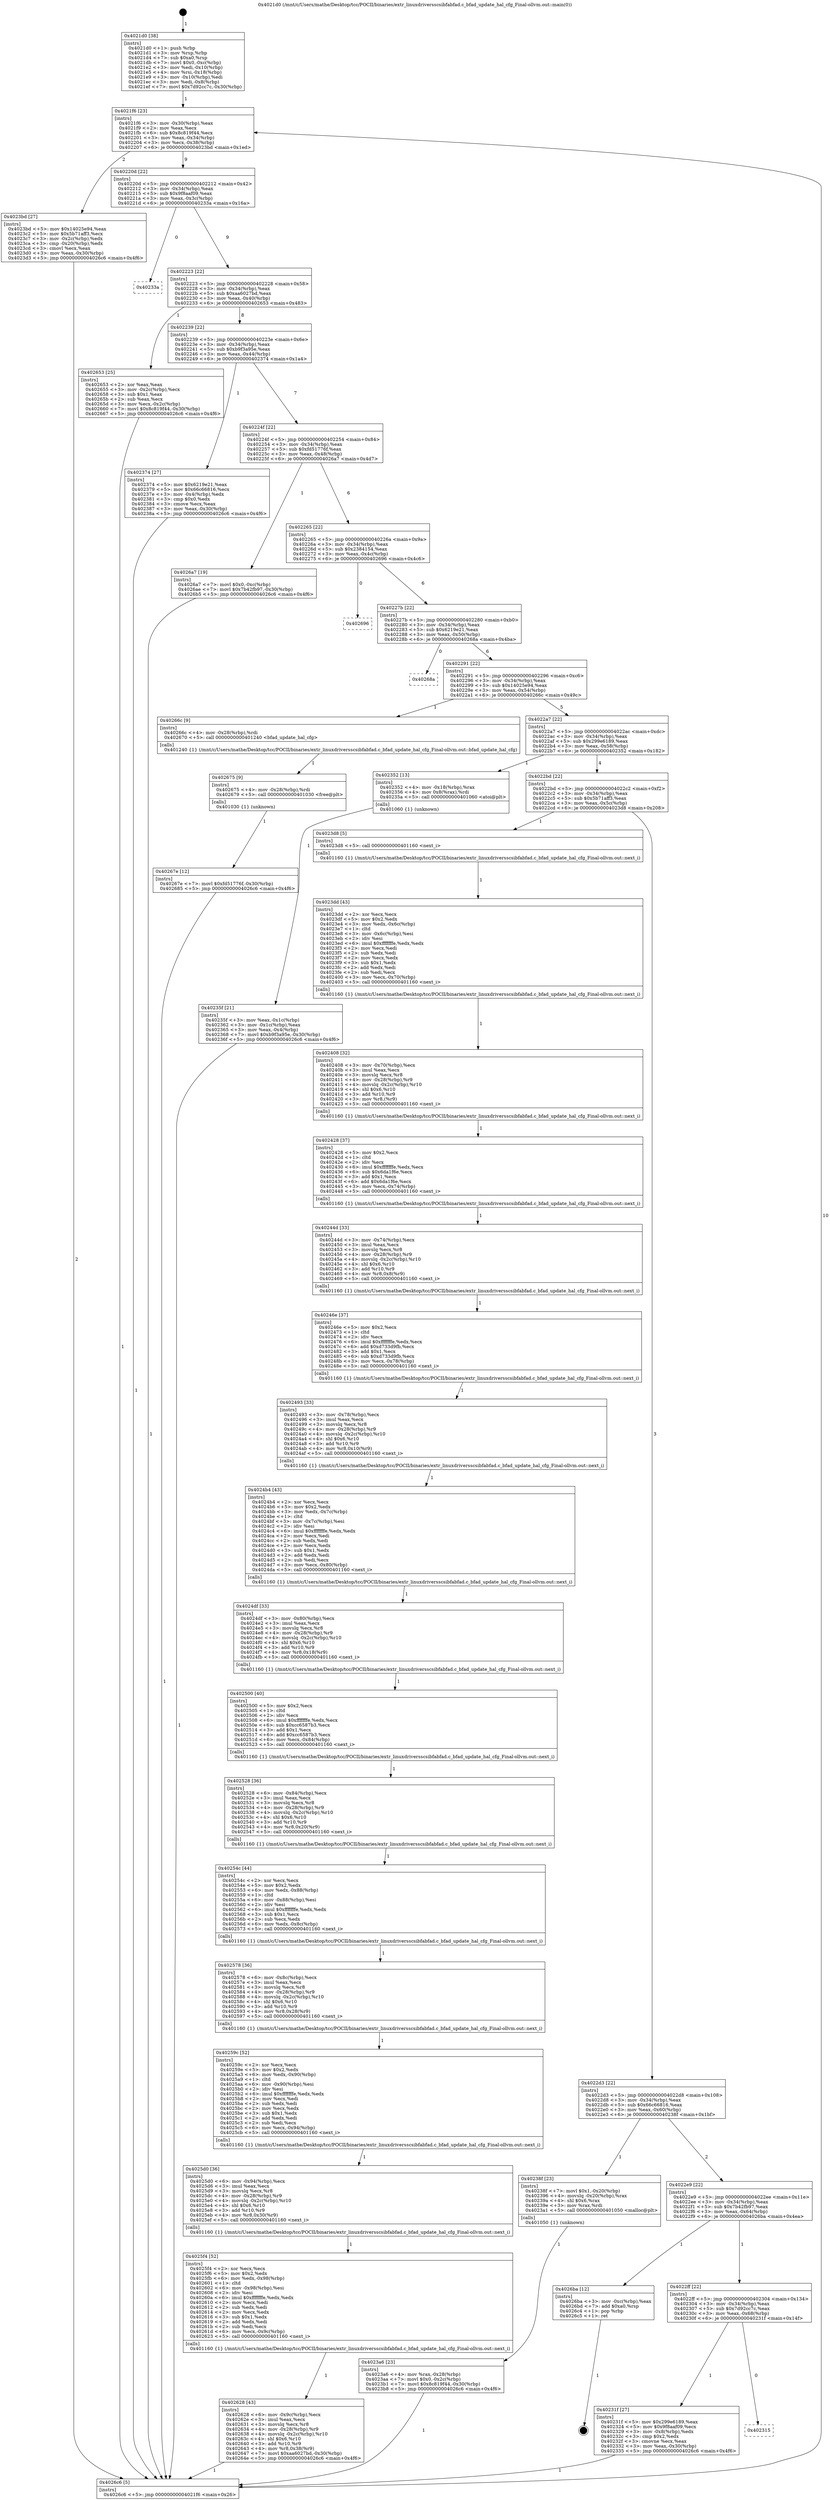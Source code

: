 digraph "0x4021d0" {
  label = "0x4021d0 (/mnt/c/Users/mathe/Desktop/tcc/POCII/binaries/extr_linuxdriversscsibfabfad.c_bfad_update_hal_cfg_Final-ollvm.out::main(0))"
  labelloc = "t"
  node[shape=record]

  Entry [label="",width=0.3,height=0.3,shape=circle,fillcolor=black,style=filled]
  "0x4021f6" [label="{
     0x4021f6 [23]\l
     | [instrs]\l
     &nbsp;&nbsp;0x4021f6 \<+3\>: mov -0x30(%rbp),%eax\l
     &nbsp;&nbsp;0x4021f9 \<+2\>: mov %eax,%ecx\l
     &nbsp;&nbsp;0x4021fb \<+6\>: sub $0x8c819f44,%ecx\l
     &nbsp;&nbsp;0x402201 \<+3\>: mov %eax,-0x34(%rbp)\l
     &nbsp;&nbsp;0x402204 \<+3\>: mov %ecx,-0x38(%rbp)\l
     &nbsp;&nbsp;0x402207 \<+6\>: je 00000000004023bd \<main+0x1ed\>\l
  }"]
  "0x4023bd" [label="{
     0x4023bd [27]\l
     | [instrs]\l
     &nbsp;&nbsp;0x4023bd \<+5\>: mov $0x14025e94,%eax\l
     &nbsp;&nbsp;0x4023c2 \<+5\>: mov $0x5b71aff3,%ecx\l
     &nbsp;&nbsp;0x4023c7 \<+3\>: mov -0x2c(%rbp),%edx\l
     &nbsp;&nbsp;0x4023ca \<+3\>: cmp -0x20(%rbp),%edx\l
     &nbsp;&nbsp;0x4023cd \<+3\>: cmovl %ecx,%eax\l
     &nbsp;&nbsp;0x4023d0 \<+3\>: mov %eax,-0x30(%rbp)\l
     &nbsp;&nbsp;0x4023d3 \<+5\>: jmp 00000000004026c6 \<main+0x4f6\>\l
  }"]
  "0x40220d" [label="{
     0x40220d [22]\l
     | [instrs]\l
     &nbsp;&nbsp;0x40220d \<+5\>: jmp 0000000000402212 \<main+0x42\>\l
     &nbsp;&nbsp;0x402212 \<+3\>: mov -0x34(%rbp),%eax\l
     &nbsp;&nbsp;0x402215 \<+5\>: sub $0x9f8aaf09,%eax\l
     &nbsp;&nbsp;0x40221a \<+3\>: mov %eax,-0x3c(%rbp)\l
     &nbsp;&nbsp;0x40221d \<+6\>: je 000000000040233a \<main+0x16a\>\l
  }"]
  Exit [label="",width=0.3,height=0.3,shape=circle,fillcolor=black,style=filled,peripheries=2]
  "0x40233a" [label="{
     0x40233a\l
  }", style=dashed]
  "0x402223" [label="{
     0x402223 [22]\l
     | [instrs]\l
     &nbsp;&nbsp;0x402223 \<+5\>: jmp 0000000000402228 \<main+0x58\>\l
     &nbsp;&nbsp;0x402228 \<+3\>: mov -0x34(%rbp),%eax\l
     &nbsp;&nbsp;0x40222b \<+5\>: sub $0xaa6027bd,%eax\l
     &nbsp;&nbsp;0x402230 \<+3\>: mov %eax,-0x40(%rbp)\l
     &nbsp;&nbsp;0x402233 \<+6\>: je 0000000000402653 \<main+0x483\>\l
  }"]
  "0x40267e" [label="{
     0x40267e [12]\l
     | [instrs]\l
     &nbsp;&nbsp;0x40267e \<+7\>: movl $0xfd51776f,-0x30(%rbp)\l
     &nbsp;&nbsp;0x402685 \<+5\>: jmp 00000000004026c6 \<main+0x4f6\>\l
  }"]
  "0x402653" [label="{
     0x402653 [25]\l
     | [instrs]\l
     &nbsp;&nbsp;0x402653 \<+2\>: xor %eax,%eax\l
     &nbsp;&nbsp;0x402655 \<+3\>: mov -0x2c(%rbp),%ecx\l
     &nbsp;&nbsp;0x402658 \<+3\>: sub $0x1,%eax\l
     &nbsp;&nbsp;0x40265b \<+2\>: sub %eax,%ecx\l
     &nbsp;&nbsp;0x40265d \<+3\>: mov %ecx,-0x2c(%rbp)\l
     &nbsp;&nbsp;0x402660 \<+7\>: movl $0x8c819f44,-0x30(%rbp)\l
     &nbsp;&nbsp;0x402667 \<+5\>: jmp 00000000004026c6 \<main+0x4f6\>\l
  }"]
  "0x402239" [label="{
     0x402239 [22]\l
     | [instrs]\l
     &nbsp;&nbsp;0x402239 \<+5\>: jmp 000000000040223e \<main+0x6e\>\l
     &nbsp;&nbsp;0x40223e \<+3\>: mov -0x34(%rbp),%eax\l
     &nbsp;&nbsp;0x402241 \<+5\>: sub $0xb9f3a95e,%eax\l
     &nbsp;&nbsp;0x402246 \<+3\>: mov %eax,-0x44(%rbp)\l
     &nbsp;&nbsp;0x402249 \<+6\>: je 0000000000402374 \<main+0x1a4\>\l
  }"]
  "0x402675" [label="{
     0x402675 [9]\l
     | [instrs]\l
     &nbsp;&nbsp;0x402675 \<+4\>: mov -0x28(%rbp),%rdi\l
     &nbsp;&nbsp;0x402679 \<+5\>: call 0000000000401030 \<free@plt\>\l
     | [calls]\l
     &nbsp;&nbsp;0x401030 \{1\} (unknown)\l
  }"]
  "0x402374" [label="{
     0x402374 [27]\l
     | [instrs]\l
     &nbsp;&nbsp;0x402374 \<+5\>: mov $0x6219e21,%eax\l
     &nbsp;&nbsp;0x402379 \<+5\>: mov $0x66c66816,%ecx\l
     &nbsp;&nbsp;0x40237e \<+3\>: mov -0x4(%rbp),%edx\l
     &nbsp;&nbsp;0x402381 \<+3\>: cmp $0x0,%edx\l
     &nbsp;&nbsp;0x402384 \<+3\>: cmove %ecx,%eax\l
     &nbsp;&nbsp;0x402387 \<+3\>: mov %eax,-0x30(%rbp)\l
     &nbsp;&nbsp;0x40238a \<+5\>: jmp 00000000004026c6 \<main+0x4f6\>\l
  }"]
  "0x40224f" [label="{
     0x40224f [22]\l
     | [instrs]\l
     &nbsp;&nbsp;0x40224f \<+5\>: jmp 0000000000402254 \<main+0x84\>\l
     &nbsp;&nbsp;0x402254 \<+3\>: mov -0x34(%rbp),%eax\l
     &nbsp;&nbsp;0x402257 \<+5\>: sub $0xfd51776f,%eax\l
     &nbsp;&nbsp;0x40225c \<+3\>: mov %eax,-0x48(%rbp)\l
     &nbsp;&nbsp;0x40225f \<+6\>: je 00000000004026a7 \<main+0x4d7\>\l
  }"]
  "0x402628" [label="{
     0x402628 [43]\l
     | [instrs]\l
     &nbsp;&nbsp;0x402628 \<+6\>: mov -0x9c(%rbp),%ecx\l
     &nbsp;&nbsp;0x40262e \<+3\>: imul %eax,%ecx\l
     &nbsp;&nbsp;0x402631 \<+3\>: movslq %ecx,%r8\l
     &nbsp;&nbsp;0x402634 \<+4\>: mov -0x28(%rbp),%r9\l
     &nbsp;&nbsp;0x402638 \<+4\>: movslq -0x2c(%rbp),%r10\l
     &nbsp;&nbsp;0x40263c \<+4\>: shl $0x6,%r10\l
     &nbsp;&nbsp;0x402640 \<+3\>: add %r10,%r9\l
     &nbsp;&nbsp;0x402643 \<+4\>: mov %r8,0x38(%r9)\l
     &nbsp;&nbsp;0x402647 \<+7\>: movl $0xaa6027bd,-0x30(%rbp)\l
     &nbsp;&nbsp;0x40264e \<+5\>: jmp 00000000004026c6 \<main+0x4f6\>\l
  }"]
  "0x4026a7" [label="{
     0x4026a7 [19]\l
     | [instrs]\l
     &nbsp;&nbsp;0x4026a7 \<+7\>: movl $0x0,-0xc(%rbp)\l
     &nbsp;&nbsp;0x4026ae \<+7\>: movl $0x7b42fb97,-0x30(%rbp)\l
     &nbsp;&nbsp;0x4026b5 \<+5\>: jmp 00000000004026c6 \<main+0x4f6\>\l
  }"]
  "0x402265" [label="{
     0x402265 [22]\l
     | [instrs]\l
     &nbsp;&nbsp;0x402265 \<+5\>: jmp 000000000040226a \<main+0x9a\>\l
     &nbsp;&nbsp;0x40226a \<+3\>: mov -0x34(%rbp),%eax\l
     &nbsp;&nbsp;0x40226d \<+5\>: sub $0x2384154,%eax\l
     &nbsp;&nbsp;0x402272 \<+3\>: mov %eax,-0x4c(%rbp)\l
     &nbsp;&nbsp;0x402275 \<+6\>: je 0000000000402696 \<main+0x4c6\>\l
  }"]
  "0x4025f4" [label="{
     0x4025f4 [52]\l
     | [instrs]\l
     &nbsp;&nbsp;0x4025f4 \<+2\>: xor %ecx,%ecx\l
     &nbsp;&nbsp;0x4025f6 \<+5\>: mov $0x2,%edx\l
     &nbsp;&nbsp;0x4025fb \<+6\>: mov %edx,-0x98(%rbp)\l
     &nbsp;&nbsp;0x402601 \<+1\>: cltd\l
     &nbsp;&nbsp;0x402602 \<+6\>: mov -0x98(%rbp),%esi\l
     &nbsp;&nbsp;0x402608 \<+2\>: idiv %esi\l
     &nbsp;&nbsp;0x40260a \<+6\>: imul $0xfffffffe,%edx,%edx\l
     &nbsp;&nbsp;0x402610 \<+2\>: mov %ecx,%edi\l
     &nbsp;&nbsp;0x402612 \<+2\>: sub %edx,%edi\l
     &nbsp;&nbsp;0x402614 \<+2\>: mov %ecx,%edx\l
     &nbsp;&nbsp;0x402616 \<+3\>: sub $0x1,%edx\l
     &nbsp;&nbsp;0x402619 \<+2\>: add %edx,%edi\l
     &nbsp;&nbsp;0x40261b \<+2\>: sub %edi,%ecx\l
     &nbsp;&nbsp;0x40261d \<+6\>: mov %ecx,-0x9c(%rbp)\l
     &nbsp;&nbsp;0x402623 \<+5\>: call 0000000000401160 \<next_i\>\l
     | [calls]\l
     &nbsp;&nbsp;0x401160 \{1\} (/mnt/c/Users/mathe/Desktop/tcc/POCII/binaries/extr_linuxdriversscsibfabfad.c_bfad_update_hal_cfg_Final-ollvm.out::next_i)\l
  }"]
  "0x402696" [label="{
     0x402696\l
  }", style=dashed]
  "0x40227b" [label="{
     0x40227b [22]\l
     | [instrs]\l
     &nbsp;&nbsp;0x40227b \<+5\>: jmp 0000000000402280 \<main+0xb0\>\l
     &nbsp;&nbsp;0x402280 \<+3\>: mov -0x34(%rbp),%eax\l
     &nbsp;&nbsp;0x402283 \<+5\>: sub $0x6219e21,%eax\l
     &nbsp;&nbsp;0x402288 \<+3\>: mov %eax,-0x50(%rbp)\l
     &nbsp;&nbsp;0x40228b \<+6\>: je 000000000040268a \<main+0x4ba\>\l
  }"]
  "0x4025d0" [label="{
     0x4025d0 [36]\l
     | [instrs]\l
     &nbsp;&nbsp;0x4025d0 \<+6\>: mov -0x94(%rbp),%ecx\l
     &nbsp;&nbsp;0x4025d6 \<+3\>: imul %eax,%ecx\l
     &nbsp;&nbsp;0x4025d9 \<+3\>: movslq %ecx,%r8\l
     &nbsp;&nbsp;0x4025dc \<+4\>: mov -0x28(%rbp),%r9\l
     &nbsp;&nbsp;0x4025e0 \<+4\>: movslq -0x2c(%rbp),%r10\l
     &nbsp;&nbsp;0x4025e4 \<+4\>: shl $0x6,%r10\l
     &nbsp;&nbsp;0x4025e8 \<+3\>: add %r10,%r9\l
     &nbsp;&nbsp;0x4025eb \<+4\>: mov %r8,0x30(%r9)\l
     &nbsp;&nbsp;0x4025ef \<+5\>: call 0000000000401160 \<next_i\>\l
     | [calls]\l
     &nbsp;&nbsp;0x401160 \{1\} (/mnt/c/Users/mathe/Desktop/tcc/POCII/binaries/extr_linuxdriversscsibfabfad.c_bfad_update_hal_cfg_Final-ollvm.out::next_i)\l
  }"]
  "0x40268a" [label="{
     0x40268a\l
  }", style=dashed]
  "0x402291" [label="{
     0x402291 [22]\l
     | [instrs]\l
     &nbsp;&nbsp;0x402291 \<+5\>: jmp 0000000000402296 \<main+0xc6\>\l
     &nbsp;&nbsp;0x402296 \<+3\>: mov -0x34(%rbp),%eax\l
     &nbsp;&nbsp;0x402299 \<+5\>: sub $0x14025e94,%eax\l
     &nbsp;&nbsp;0x40229e \<+3\>: mov %eax,-0x54(%rbp)\l
     &nbsp;&nbsp;0x4022a1 \<+6\>: je 000000000040266c \<main+0x49c\>\l
  }"]
  "0x40259c" [label="{
     0x40259c [52]\l
     | [instrs]\l
     &nbsp;&nbsp;0x40259c \<+2\>: xor %ecx,%ecx\l
     &nbsp;&nbsp;0x40259e \<+5\>: mov $0x2,%edx\l
     &nbsp;&nbsp;0x4025a3 \<+6\>: mov %edx,-0x90(%rbp)\l
     &nbsp;&nbsp;0x4025a9 \<+1\>: cltd\l
     &nbsp;&nbsp;0x4025aa \<+6\>: mov -0x90(%rbp),%esi\l
     &nbsp;&nbsp;0x4025b0 \<+2\>: idiv %esi\l
     &nbsp;&nbsp;0x4025b2 \<+6\>: imul $0xfffffffe,%edx,%edx\l
     &nbsp;&nbsp;0x4025b8 \<+2\>: mov %ecx,%edi\l
     &nbsp;&nbsp;0x4025ba \<+2\>: sub %edx,%edi\l
     &nbsp;&nbsp;0x4025bc \<+2\>: mov %ecx,%edx\l
     &nbsp;&nbsp;0x4025be \<+3\>: sub $0x1,%edx\l
     &nbsp;&nbsp;0x4025c1 \<+2\>: add %edx,%edi\l
     &nbsp;&nbsp;0x4025c3 \<+2\>: sub %edi,%ecx\l
     &nbsp;&nbsp;0x4025c5 \<+6\>: mov %ecx,-0x94(%rbp)\l
     &nbsp;&nbsp;0x4025cb \<+5\>: call 0000000000401160 \<next_i\>\l
     | [calls]\l
     &nbsp;&nbsp;0x401160 \{1\} (/mnt/c/Users/mathe/Desktop/tcc/POCII/binaries/extr_linuxdriversscsibfabfad.c_bfad_update_hal_cfg_Final-ollvm.out::next_i)\l
  }"]
  "0x40266c" [label="{
     0x40266c [9]\l
     | [instrs]\l
     &nbsp;&nbsp;0x40266c \<+4\>: mov -0x28(%rbp),%rdi\l
     &nbsp;&nbsp;0x402670 \<+5\>: call 0000000000401240 \<bfad_update_hal_cfg\>\l
     | [calls]\l
     &nbsp;&nbsp;0x401240 \{1\} (/mnt/c/Users/mathe/Desktop/tcc/POCII/binaries/extr_linuxdriversscsibfabfad.c_bfad_update_hal_cfg_Final-ollvm.out::bfad_update_hal_cfg)\l
  }"]
  "0x4022a7" [label="{
     0x4022a7 [22]\l
     | [instrs]\l
     &nbsp;&nbsp;0x4022a7 \<+5\>: jmp 00000000004022ac \<main+0xdc\>\l
     &nbsp;&nbsp;0x4022ac \<+3\>: mov -0x34(%rbp),%eax\l
     &nbsp;&nbsp;0x4022af \<+5\>: sub $0x299e6189,%eax\l
     &nbsp;&nbsp;0x4022b4 \<+3\>: mov %eax,-0x58(%rbp)\l
     &nbsp;&nbsp;0x4022b7 \<+6\>: je 0000000000402352 \<main+0x182\>\l
  }"]
  "0x402578" [label="{
     0x402578 [36]\l
     | [instrs]\l
     &nbsp;&nbsp;0x402578 \<+6\>: mov -0x8c(%rbp),%ecx\l
     &nbsp;&nbsp;0x40257e \<+3\>: imul %eax,%ecx\l
     &nbsp;&nbsp;0x402581 \<+3\>: movslq %ecx,%r8\l
     &nbsp;&nbsp;0x402584 \<+4\>: mov -0x28(%rbp),%r9\l
     &nbsp;&nbsp;0x402588 \<+4\>: movslq -0x2c(%rbp),%r10\l
     &nbsp;&nbsp;0x40258c \<+4\>: shl $0x6,%r10\l
     &nbsp;&nbsp;0x402590 \<+3\>: add %r10,%r9\l
     &nbsp;&nbsp;0x402593 \<+4\>: mov %r8,0x28(%r9)\l
     &nbsp;&nbsp;0x402597 \<+5\>: call 0000000000401160 \<next_i\>\l
     | [calls]\l
     &nbsp;&nbsp;0x401160 \{1\} (/mnt/c/Users/mathe/Desktop/tcc/POCII/binaries/extr_linuxdriversscsibfabfad.c_bfad_update_hal_cfg_Final-ollvm.out::next_i)\l
  }"]
  "0x402352" [label="{
     0x402352 [13]\l
     | [instrs]\l
     &nbsp;&nbsp;0x402352 \<+4\>: mov -0x18(%rbp),%rax\l
     &nbsp;&nbsp;0x402356 \<+4\>: mov 0x8(%rax),%rdi\l
     &nbsp;&nbsp;0x40235a \<+5\>: call 0000000000401060 \<atoi@plt\>\l
     | [calls]\l
     &nbsp;&nbsp;0x401060 \{1\} (unknown)\l
  }"]
  "0x4022bd" [label="{
     0x4022bd [22]\l
     | [instrs]\l
     &nbsp;&nbsp;0x4022bd \<+5\>: jmp 00000000004022c2 \<main+0xf2\>\l
     &nbsp;&nbsp;0x4022c2 \<+3\>: mov -0x34(%rbp),%eax\l
     &nbsp;&nbsp;0x4022c5 \<+5\>: sub $0x5b71aff3,%eax\l
     &nbsp;&nbsp;0x4022ca \<+3\>: mov %eax,-0x5c(%rbp)\l
     &nbsp;&nbsp;0x4022cd \<+6\>: je 00000000004023d8 \<main+0x208\>\l
  }"]
  "0x40254c" [label="{
     0x40254c [44]\l
     | [instrs]\l
     &nbsp;&nbsp;0x40254c \<+2\>: xor %ecx,%ecx\l
     &nbsp;&nbsp;0x40254e \<+5\>: mov $0x2,%edx\l
     &nbsp;&nbsp;0x402553 \<+6\>: mov %edx,-0x88(%rbp)\l
     &nbsp;&nbsp;0x402559 \<+1\>: cltd\l
     &nbsp;&nbsp;0x40255a \<+6\>: mov -0x88(%rbp),%esi\l
     &nbsp;&nbsp;0x402560 \<+2\>: idiv %esi\l
     &nbsp;&nbsp;0x402562 \<+6\>: imul $0xfffffffe,%edx,%edx\l
     &nbsp;&nbsp;0x402568 \<+3\>: sub $0x1,%ecx\l
     &nbsp;&nbsp;0x40256b \<+2\>: sub %ecx,%edx\l
     &nbsp;&nbsp;0x40256d \<+6\>: mov %edx,-0x8c(%rbp)\l
     &nbsp;&nbsp;0x402573 \<+5\>: call 0000000000401160 \<next_i\>\l
     | [calls]\l
     &nbsp;&nbsp;0x401160 \{1\} (/mnt/c/Users/mathe/Desktop/tcc/POCII/binaries/extr_linuxdriversscsibfabfad.c_bfad_update_hal_cfg_Final-ollvm.out::next_i)\l
  }"]
  "0x4023d8" [label="{
     0x4023d8 [5]\l
     | [instrs]\l
     &nbsp;&nbsp;0x4023d8 \<+5\>: call 0000000000401160 \<next_i\>\l
     | [calls]\l
     &nbsp;&nbsp;0x401160 \{1\} (/mnt/c/Users/mathe/Desktop/tcc/POCII/binaries/extr_linuxdriversscsibfabfad.c_bfad_update_hal_cfg_Final-ollvm.out::next_i)\l
  }"]
  "0x4022d3" [label="{
     0x4022d3 [22]\l
     | [instrs]\l
     &nbsp;&nbsp;0x4022d3 \<+5\>: jmp 00000000004022d8 \<main+0x108\>\l
     &nbsp;&nbsp;0x4022d8 \<+3\>: mov -0x34(%rbp),%eax\l
     &nbsp;&nbsp;0x4022db \<+5\>: sub $0x66c66816,%eax\l
     &nbsp;&nbsp;0x4022e0 \<+3\>: mov %eax,-0x60(%rbp)\l
     &nbsp;&nbsp;0x4022e3 \<+6\>: je 000000000040238f \<main+0x1bf\>\l
  }"]
  "0x402528" [label="{
     0x402528 [36]\l
     | [instrs]\l
     &nbsp;&nbsp;0x402528 \<+6\>: mov -0x84(%rbp),%ecx\l
     &nbsp;&nbsp;0x40252e \<+3\>: imul %eax,%ecx\l
     &nbsp;&nbsp;0x402531 \<+3\>: movslq %ecx,%r8\l
     &nbsp;&nbsp;0x402534 \<+4\>: mov -0x28(%rbp),%r9\l
     &nbsp;&nbsp;0x402538 \<+4\>: movslq -0x2c(%rbp),%r10\l
     &nbsp;&nbsp;0x40253c \<+4\>: shl $0x6,%r10\l
     &nbsp;&nbsp;0x402540 \<+3\>: add %r10,%r9\l
     &nbsp;&nbsp;0x402543 \<+4\>: mov %r8,0x20(%r9)\l
     &nbsp;&nbsp;0x402547 \<+5\>: call 0000000000401160 \<next_i\>\l
     | [calls]\l
     &nbsp;&nbsp;0x401160 \{1\} (/mnt/c/Users/mathe/Desktop/tcc/POCII/binaries/extr_linuxdriversscsibfabfad.c_bfad_update_hal_cfg_Final-ollvm.out::next_i)\l
  }"]
  "0x40238f" [label="{
     0x40238f [23]\l
     | [instrs]\l
     &nbsp;&nbsp;0x40238f \<+7\>: movl $0x1,-0x20(%rbp)\l
     &nbsp;&nbsp;0x402396 \<+4\>: movslq -0x20(%rbp),%rax\l
     &nbsp;&nbsp;0x40239a \<+4\>: shl $0x6,%rax\l
     &nbsp;&nbsp;0x40239e \<+3\>: mov %rax,%rdi\l
     &nbsp;&nbsp;0x4023a1 \<+5\>: call 0000000000401050 \<malloc@plt\>\l
     | [calls]\l
     &nbsp;&nbsp;0x401050 \{1\} (unknown)\l
  }"]
  "0x4022e9" [label="{
     0x4022e9 [22]\l
     | [instrs]\l
     &nbsp;&nbsp;0x4022e9 \<+5\>: jmp 00000000004022ee \<main+0x11e\>\l
     &nbsp;&nbsp;0x4022ee \<+3\>: mov -0x34(%rbp),%eax\l
     &nbsp;&nbsp;0x4022f1 \<+5\>: sub $0x7b42fb97,%eax\l
     &nbsp;&nbsp;0x4022f6 \<+3\>: mov %eax,-0x64(%rbp)\l
     &nbsp;&nbsp;0x4022f9 \<+6\>: je 00000000004026ba \<main+0x4ea\>\l
  }"]
  "0x402500" [label="{
     0x402500 [40]\l
     | [instrs]\l
     &nbsp;&nbsp;0x402500 \<+5\>: mov $0x2,%ecx\l
     &nbsp;&nbsp;0x402505 \<+1\>: cltd\l
     &nbsp;&nbsp;0x402506 \<+2\>: idiv %ecx\l
     &nbsp;&nbsp;0x402508 \<+6\>: imul $0xfffffffe,%edx,%ecx\l
     &nbsp;&nbsp;0x40250e \<+6\>: sub $0xcc6587b3,%ecx\l
     &nbsp;&nbsp;0x402514 \<+3\>: add $0x1,%ecx\l
     &nbsp;&nbsp;0x402517 \<+6\>: add $0xcc6587b3,%ecx\l
     &nbsp;&nbsp;0x40251d \<+6\>: mov %ecx,-0x84(%rbp)\l
     &nbsp;&nbsp;0x402523 \<+5\>: call 0000000000401160 \<next_i\>\l
     | [calls]\l
     &nbsp;&nbsp;0x401160 \{1\} (/mnt/c/Users/mathe/Desktop/tcc/POCII/binaries/extr_linuxdriversscsibfabfad.c_bfad_update_hal_cfg_Final-ollvm.out::next_i)\l
  }"]
  "0x4026ba" [label="{
     0x4026ba [12]\l
     | [instrs]\l
     &nbsp;&nbsp;0x4026ba \<+3\>: mov -0xc(%rbp),%eax\l
     &nbsp;&nbsp;0x4026bd \<+7\>: add $0xa0,%rsp\l
     &nbsp;&nbsp;0x4026c4 \<+1\>: pop %rbp\l
     &nbsp;&nbsp;0x4026c5 \<+1\>: ret\l
  }"]
  "0x4022ff" [label="{
     0x4022ff [22]\l
     | [instrs]\l
     &nbsp;&nbsp;0x4022ff \<+5\>: jmp 0000000000402304 \<main+0x134\>\l
     &nbsp;&nbsp;0x402304 \<+3\>: mov -0x34(%rbp),%eax\l
     &nbsp;&nbsp;0x402307 \<+5\>: sub $0x7d92cc7c,%eax\l
     &nbsp;&nbsp;0x40230c \<+3\>: mov %eax,-0x68(%rbp)\l
     &nbsp;&nbsp;0x40230f \<+6\>: je 000000000040231f \<main+0x14f\>\l
  }"]
  "0x4024df" [label="{
     0x4024df [33]\l
     | [instrs]\l
     &nbsp;&nbsp;0x4024df \<+3\>: mov -0x80(%rbp),%ecx\l
     &nbsp;&nbsp;0x4024e2 \<+3\>: imul %eax,%ecx\l
     &nbsp;&nbsp;0x4024e5 \<+3\>: movslq %ecx,%r8\l
     &nbsp;&nbsp;0x4024e8 \<+4\>: mov -0x28(%rbp),%r9\l
     &nbsp;&nbsp;0x4024ec \<+4\>: movslq -0x2c(%rbp),%r10\l
     &nbsp;&nbsp;0x4024f0 \<+4\>: shl $0x6,%r10\l
     &nbsp;&nbsp;0x4024f4 \<+3\>: add %r10,%r9\l
     &nbsp;&nbsp;0x4024f7 \<+4\>: mov %r8,0x18(%r9)\l
     &nbsp;&nbsp;0x4024fb \<+5\>: call 0000000000401160 \<next_i\>\l
     | [calls]\l
     &nbsp;&nbsp;0x401160 \{1\} (/mnt/c/Users/mathe/Desktop/tcc/POCII/binaries/extr_linuxdriversscsibfabfad.c_bfad_update_hal_cfg_Final-ollvm.out::next_i)\l
  }"]
  "0x40231f" [label="{
     0x40231f [27]\l
     | [instrs]\l
     &nbsp;&nbsp;0x40231f \<+5\>: mov $0x299e6189,%eax\l
     &nbsp;&nbsp;0x402324 \<+5\>: mov $0x9f8aaf09,%ecx\l
     &nbsp;&nbsp;0x402329 \<+3\>: mov -0x8(%rbp),%edx\l
     &nbsp;&nbsp;0x40232c \<+3\>: cmp $0x2,%edx\l
     &nbsp;&nbsp;0x40232f \<+3\>: cmovne %ecx,%eax\l
     &nbsp;&nbsp;0x402332 \<+3\>: mov %eax,-0x30(%rbp)\l
     &nbsp;&nbsp;0x402335 \<+5\>: jmp 00000000004026c6 \<main+0x4f6\>\l
  }"]
  "0x402315" [label="{
     0x402315\l
  }", style=dashed]
  "0x4026c6" [label="{
     0x4026c6 [5]\l
     | [instrs]\l
     &nbsp;&nbsp;0x4026c6 \<+5\>: jmp 00000000004021f6 \<main+0x26\>\l
  }"]
  "0x4021d0" [label="{
     0x4021d0 [38]\l
     | [instrs]\l
     &nbsp;&nbsp;0x4021d0 \<+1\>: push %rbp\l
     &nbsp;&nbsp;0x4021d1 \<+3\>: mov %rsp,%rbp\l
     &nbsp;&nbsp;0x4021d4 \<+7\>: sub $0xa0,%rsp\l
     &nbsp;&nbsp;0x4021db \<+7\>: movl $0x0,-0xc(%rbp)\l
     &nbsp;&nbsp;0x4021e2 \<+3\>: mov %edi,-0x10(%rbp)\l
     &nbsp;&nbsp;0x4021e5 \<+4\>: mov %rsi,-0x18(%rbp)\l
     &nbsp;&nbsp;0x4021e9 \<+3\>: mov -0x10(%rbp),%edi\l
     &nbsp;&nbsp;0x4021ec \<+3\>: mov %edi,-0x8(%rbp)\l
     &nbsp;&nbsp;0x4021ef \<+7\>: movl $0x7d92cc7c,-0x30(%rbp)\l
  }"]
  "0x40235f" [label="{
     0x40235f [21]\l
     | [instrs]\l
     &nbsp;&nbsp;0x40235f \<+3\>: mov %eax,-0x1c(%rbp)\l
     &nbsp;&nbsp;0x402362 \<+3\>: mov -0x1c(%rbp),%eax\l
     &nbsp;&nbsp;0x402365 \<+3\>: mov %eax,-0x4(%rbp)\l
     &nbsp;&nbsp;0x402368 \<+7\>: movl $0xb9f3a95e,-0x30(%rbp)\l
     &nbsp;&nbsp;0x40236f \<+5\>: jmp 00000000004026c6 \<main+0x4f6\>\l
  }"]
  "0x4023a6" [label="{
     0x4023a6 [23]\l
     | [instrs]\l
     &nbsp;&nbsp;0x4023a6 \<+4\>: mov %rax,-0x28(%rbp)\l
     &nbsp;&nbsp;0x4023aa \<+7\>: movl $0x0,-0x2c(%rbp)\l
     &nbsp;&nbsp;0x4023b1 \<+7\>: movl $0x8c819f44,-0x30(%rbp)\l
     &nbsp;&nbsp;0x4023b8 \<+5\>: jmp 00000000004026c6 \<main+0x4f6\>\l
  }"]
  "0x4023dd" [label="{
     0x4023dd [43]\l
     | [instrs]\l
     &nbsp;&nbsp;0x4023dd \<+2\>: xor %ecx,%ecx\l
     &nbsp;&nbsp;0x4023df \<+5\>: mov $0x2,%edx\l
     &nbsp;&nbsp;0x4023e4 \<+3\>: mov %edx,-0x6c(%rbp)\l
     &nbsp;&nbsp;0x4023e7 \<+1\>: cltd\l
     &nbsp;&nbsp;0x4023e8 \<+3\>: mov -0x6c(%rbp),%esi\l
     &nbsp;&nbsp;0x4023eb \<+2\>: idiv %esi\l
     &nbsp;&nbsp;0x4023ed \<+6\>: imul $0xfffffffe,%edx,%edx\l
     &nbsp;&nbsp;0x4023f3 \<+2\>: mov %ecx,%edi\l
     &nbsp;&nbsp;0x4023f5 \<+2\>: sub %edx,%edi\l
     &nbsp;&nbsp;0x4023f7 \<+2\>: mov %ecx,%edx\l
     &nbsp;&nbsp;0x4023f9 \<+3\>: sub $0x1,%edx\l
     &nbsp;&nbsp;0x4023fc \<+2\>: add %edx,%edi\l
     &nbsp;&nbsp;0x4023fe \<+2\>: sub %edi,%ecx\l
     &nbsp;&nbsp;0x402400 \<+3\>: mov %ecx,-0x70(%rbp)\l
     &nbsp;&nbsp;0x402403 \<+5\>: call 0000000000401160 \<next_i\>\l
     | [calls]\l
     &nbsp;&nbsp;0x401160 \{1\} (/mnt/c/Users/mathe/Desktop/tcc/POCII/binaries/extr_linuxdriversscsibfabfad.c_bfad_update_hal_cfg_Final-ollvm.out::next_i)\l
  }"]
  "0x402408" [label="{
     0x402408 [32]\l
     | [instrs]\l
     &nbsp;&nbsp;0x402408 \<+3\>: mov -0x70(%rbp),%ecx\l
     &nbsp;&nbsp;0x40240b \<+3\>: imul %eax,%ecx\l
     &nbsp;&nbsp;0x40240e \<+3\>: movslq %ecx,%r8\l
     &nbsp;&nbsp;0x402411 \<+4\>: mov -0x28(%rbp),%r9\l
     &nbsp;&nbsp;0x402415 \<+4\>: movslq -0x2c(%rbp),%r10\l
     &nbsp;&nbsp;0x402419 \<+4\>: shl $0x6,%r10\l
     &nbsp;&nbsp;0x40241d \<+3\>: add %r10,%r9\l
     &nbsp;&nbsp;0x402420 \<+3\>: mov %r8,(%r9)\l
     &nbsp;&nbsp;0x402423 \<+5\>: call 0000000000401160 \<next_i\>\l
     | [calls]\l
     &nbsp;&nbsp;0x401160 \{1\} (/mnt/c/Users/mathe/Desktop/tcc/POCII/binaries/extr_linuxdriversscsibfabfad.c_bfad_update_hal_cfg_Final-ollvm.out::next_i)\l
  }"]
  "0x402428" [label="{
     0x402428 [37]\l
     | [instrs]\l
     &nbsp;&nbsp;0x402428 \<+5\>: mov $0x2,%ecx\l
     &nbsp;&nbsp;0x40242d \<+1\>: cltd\l
     &nbsp;&nbsp;0x40242e \<+2\>: idiv %ecx\l
     &nbsp;&nbsp;0x402430 \<+6\>: imul $0xfffffffe,%edx,%ecx\l
     &nbsp;&nbsp;0x402436 \<+6\>: sub $0x6da1f6e,%ecx\l
     &nbsp;&nbsp;0x40243c \<+3\>: add $0x1,%ecx\l
     &nbsp;&nbsp;0x40243f \<+6\>: add $0x6da1f6e,%ecx\l
     &nbsp;&nbsp;0x402445 \<+3\>: mov %ecx,-0x74(%rbp)\l
     &nbsp;&nbsp;0x402448 \<+5\>: call 0000000000401160 \<next_i\>\l
     | [calls]\l
     &nbsp;&nbsp;0x401160 \{1\} (/mnt/c/Users/mathe/Desktop/tcc/POCII/binaries/extr_linuxdriversscsibfabfad.c_bfad_update_hal_cfg_Final-ollvm.out::next_i)\l
  }"]
  "0x40244d" [label="{
     0x40244d [33]\l
     | [instrs]\l
     &nbsp;&nbsp;0x40244d \<+3\>: mov -0x74(%rbp),%ecx\l
     &nbsp;&nbsp;0x402450 \<+3\>: imul %eax,%ecx\l
     &nbsp;&nbsp;0x402453 \<+3\>: movslq %ecx,%r8\l
     &nbsp;&nbsp;0x402456 \<+4\>: mov -0x28(%rbp),%r9\l
     &nbsp;&nbsp;0x40245a \<+4\>: movslq -0x2c(%rbp),%r10\l
     &nbsp;&nbsp;0x40245e \<+4\>: shl $0x6,%r10\l
     &nbsp;&nbsp;0x402462 \<+3\>: add %r10,%r9\l
     &nbsp;&nbsp;0x402465 \<+4\>: mov %r8,0x8(%r9)\l
     &nbsp;&nbsp;0x402469 \<+5\>: call 0000000000401160 \<next_i\>\l
     | [calls]\l
     &nbsp;&nbsp;0x401160 \{1\} (/mnt/c/Users/mathe/Desktop/tcc/POCII/binaries/extr_linuxdriversscsibfabfad.c_bfad_update_hal_cfg_Final-ollvm.out::next_i)\l
  }"]
  "0x40246e" [label="{
     0x40246e [37]\l
     | [instrs]\l
     &nbsp;&nbsp;0x40246e \<+5\>: mov $0x2,%ecx\l
     &nbsp;&nbsp;0x402473 \<+1\>: cltd\l
     &nbsp;&nbsp;0x402474 \<+2\>: idiv %ecx\l
     &nbsp;&nbsp;0x402476 \<+6\>: imul $0xfffffffe,%edx,%ecx\l
     &nbsp;&nbsp;0x40247c \<+6\>: add $0xd733d9fb,%ecx\l
     &nbsp;&nbsp;0x402482 \<+3\>: add $0x1,%ecx\l
     &nbsp;&nbsp;0x402485 \<+6\>: sub $0xd733d9fb,%ecx\l
     &nbsp;&nbsp;0x40248b \<+3\>: mov %ecx,-0x78(%rbp)\l
     &nbsp;&nbsp;0x40248e \<+5\>: call 0000000000401160 \<next_i\>\l
     | [calls]\l
     &nbsp;&nbsp;0x401160 \{1\} (/mnt/c/Users/mathe/Desktop/tcc/POCII/binaries/extr_linuxdriversscsibfabfad.c_bfad_update_hal_cfg_Final-ollvm.out::next_i)\l
  }"]
  "0x402493" [label="{
     0x402493 [33]\l
     | [instrs]\l
     &nbsp;&nbsp;0x402493 \<+3\>: mov -0x78(%rbp),%ecx\l
     &nbsp;&nbsp;0x402496 \<+3\>: imul %eax,%ecx\l
     &nbsp;&nbsp;0x402499 \<+3\>: movslq %ecx,%r8\l
     &nbsp;&nbsp;0x40249c \<+4\>: mov -0x28(%rbp),%r9\l
     &nbsp;&nbsp;0x4024a0 \<+4\>: movslq -0x2c(%rbp),%r10\l
     &nbsp;&nbsp;0x4024a4 \<+4\>: shl $0x6,%r10\l
     &nbsp;&nbsp;0x4024a8 \<+3\>: add %r10,%r9\l
     &nbsp;&nbsp;0x4024ab \<+4\>: mov %r8,0x10(%r9)\l
     &nbsp;&nbsp;0x4024af \<+5\>: call 0000000000401160 \<next_i\>\l
     | [calls]\l
     &nbsp;&nbsp;0x401160 \{1\} (/mnt/c/Users/mathe/Desktop/tcc/POCII/binaries/extr_linuxdriversscsibfabfad.c_bfad_update_hal_cfg_Final-ollvm.out::next_i)\l
  }"]
  "0x4024b4" [label="{
     0x4024b4 [43]\l
     | [instrs]\l
     &nbsp;&nbsp;0x4024b4 \<+2\>: xor %ecx,%ecx\l
     &nbsp;&nbsp;0x4024b6 \<+5\>: mov $0x2,%edx\l
     &nbsp;&nbsp;0x4024bb \<+3\>: mov %edx,-0x7c(%rbp)\l
     &nbsp;&nbsp;0x4024be \<+1\>: cltd\l
     &nbsp;&nbsp;0x4024bf \<+3\>: mov -0x7c(%rbp),%esi\l
     &nbsp;&nbsp;0x4024c2 \<+2\>: idiv %esi\l
     &nbsp;&nbsp;0x4024c4 \<+6\>: imul $0xfffffffe,%edx,%edx\l
     &nbsp;&nbsp;0x4024ca \<+2\>: mov %ecx,%edi\l
     &nbsp;&nbsp;0x4024cc \<+2\>: sub %edx,%edi\l
     &nbsp;&nbsp;0x4024ce \<+2\>: mov %ecx,%edx\l
     &nbsp;&nbsp;0x4024d0 \<+3\>: sub $0x1,%edx\l
     &nbsp;&nbsp;0x4024d3 \<+2\>: add %edx,%edi\l
     &nbsp;&nbsp;0x4024d5 \<+2\>: sub %edi,%ecx\l
     &nbsp;&nbsp;0x4024d7 \<+3\>: mov %ecx,-0x80(%rbp)\l
     &nbsp;&nbsp;0x4024da \<+5\>: call 0000000000401160 \<next_i\>\l
     | [calls]\l
     &nbsp;&nbsp;0x401160 \{1\} (/mnt/c/Users/mathe/Desktop/tcc/POCII/binaries/extr_linuxdriversscsibfabfad.c_bfad_update_hal_cfg_Final-ollvm.out::next_i)\l
  }"]
  Entry -> "0x4021d0" [label=" 1"]
  "0x4021f6" -> "0x4023bd" [label=" 2"]
  "0x4021f6" -> "0x40220d" [label=" 9"]
  "0x4026ba" -> Exit [label=" 1"]
  "0x40220d" -> "0x40233a" [label=" 0"]
  "0x40220d" -> "0x402223" [label=" 9"]
  "0x4026a7" -> "0x4026c6" [label=" 1"]
  "0x402223" -> "0x402653" [label=" 1"]
  "0x402223" -> "0x402239" [label=" 8"]
  "0x40267e" -> "0x4026c6" [label=" 1"]
  "0x402239" -> "0x402374" [label=" 1"]
  "0x402239" -> "0x40224f" [label=" 7"]
  "0x402675" -> "0x40267e" [label=" 1"]
  "0x40224f" -> "0x4026a7" [label=" 1"]
  "0x40224f" -> "0x402265" [label=" 6"]
  "0x40266c" -> "0x402675" [label=" 1"]
  "0x402265" -> "0x402696" [label=" 0"]
  "0x402265" -> "0x40227b" [label=" 6"]
  "0x402653" -> "0x4026c6" [label=" 1"]
  "0x40227b" -> "0x40268a" [label=" 0"]
  "0x40227b" -> "0x402291" [label=" 6"]
  "0x402628" -> "0x4026c6" [label=" 1"]
  "0x402291" -> "0x40266c" [label=" 1"]
  "0x402291" -> "0x4022a7" [label=" 5"]
  "0x4025f4" -> "0x402628" [label=" 1"]
  "0x4022a7" -> "0x402352" [label=" 1"]
  "0x4022a7" -> "0x4022bd" [label=" 4"]
  "0x4025d0" -> "0x4025f4" [label=" 1"]
  "0x4022bd" -> "0x4023d8" [label=" 1"]
  "0x4022bd" -> "0x4022d3" [label=" 3"]
  "0x40259c" -> "0x4025d0" [label=" 1"]
  "0x4022d3" -> "0x40238f" [label=" 1"]
  "0x4022d3" -> "0x4022e9" [label=" 2"]
  "0x402578" -> "0x40259c" [label=" 1"]
  "0x4022e9" -> "0x4026ba" [label=" 1"]
  "0x4022e9" -> "0x4022ff" [label=" 1"]
  "0x40254c" -> "0x402578" [label=" 1"]
  "0x4022ff" -> "0x40231f" [label=" 1"]
  "0x4022ff" -> "0x402315" [label=" 0"]
  "0x40231f" -> "0x4026c6" [label=" 1"]
  "0x4021d0" -> "0x4021f6" [label=" 1"]
  "0x4026c6" -> "0x4021f6" [label=" 10"]
  "0x402352" -> "0x40235f" [label=" 1"]
  "0x40235f" -> "0x4026c6" [label=" 1"]
  "0x402374" -> "0x4026c6" [label=" 1"]
  "0x40238f" -> "0x4023a6" [label=" 1"]
  "0x4023a6" -> "0x4026c6" [label=" 1"]
  "0x4023bd" -> "0x4026c6" [label=" 2"]
  "0x4023d8" -> "0x4023dd" [label=" 1"]
  "0x4023dd" -> "0x402408" [label=" 1"]
  "0x402408" -> "0x402428" [label=" 1"]
  "0x402428" -> "0x40244d" [label=" 1"]
  "0x40244d" -> "0x40246e" [label=" 1"]
  "0x40246e" -> "0x402493" [label=" 1"]
  "0x402493" -> "0x4024b4" [label=" 1"]
  "0x4024b4" -> "0x4024df" [label=" 1"]
  "0x4024df" -> "0x402500" [label=" 1"]
  "0x402500" -> "0x402528" [label=" 1"]
  "0x402528" -> "0x40254c" [label=" 1"]
}
